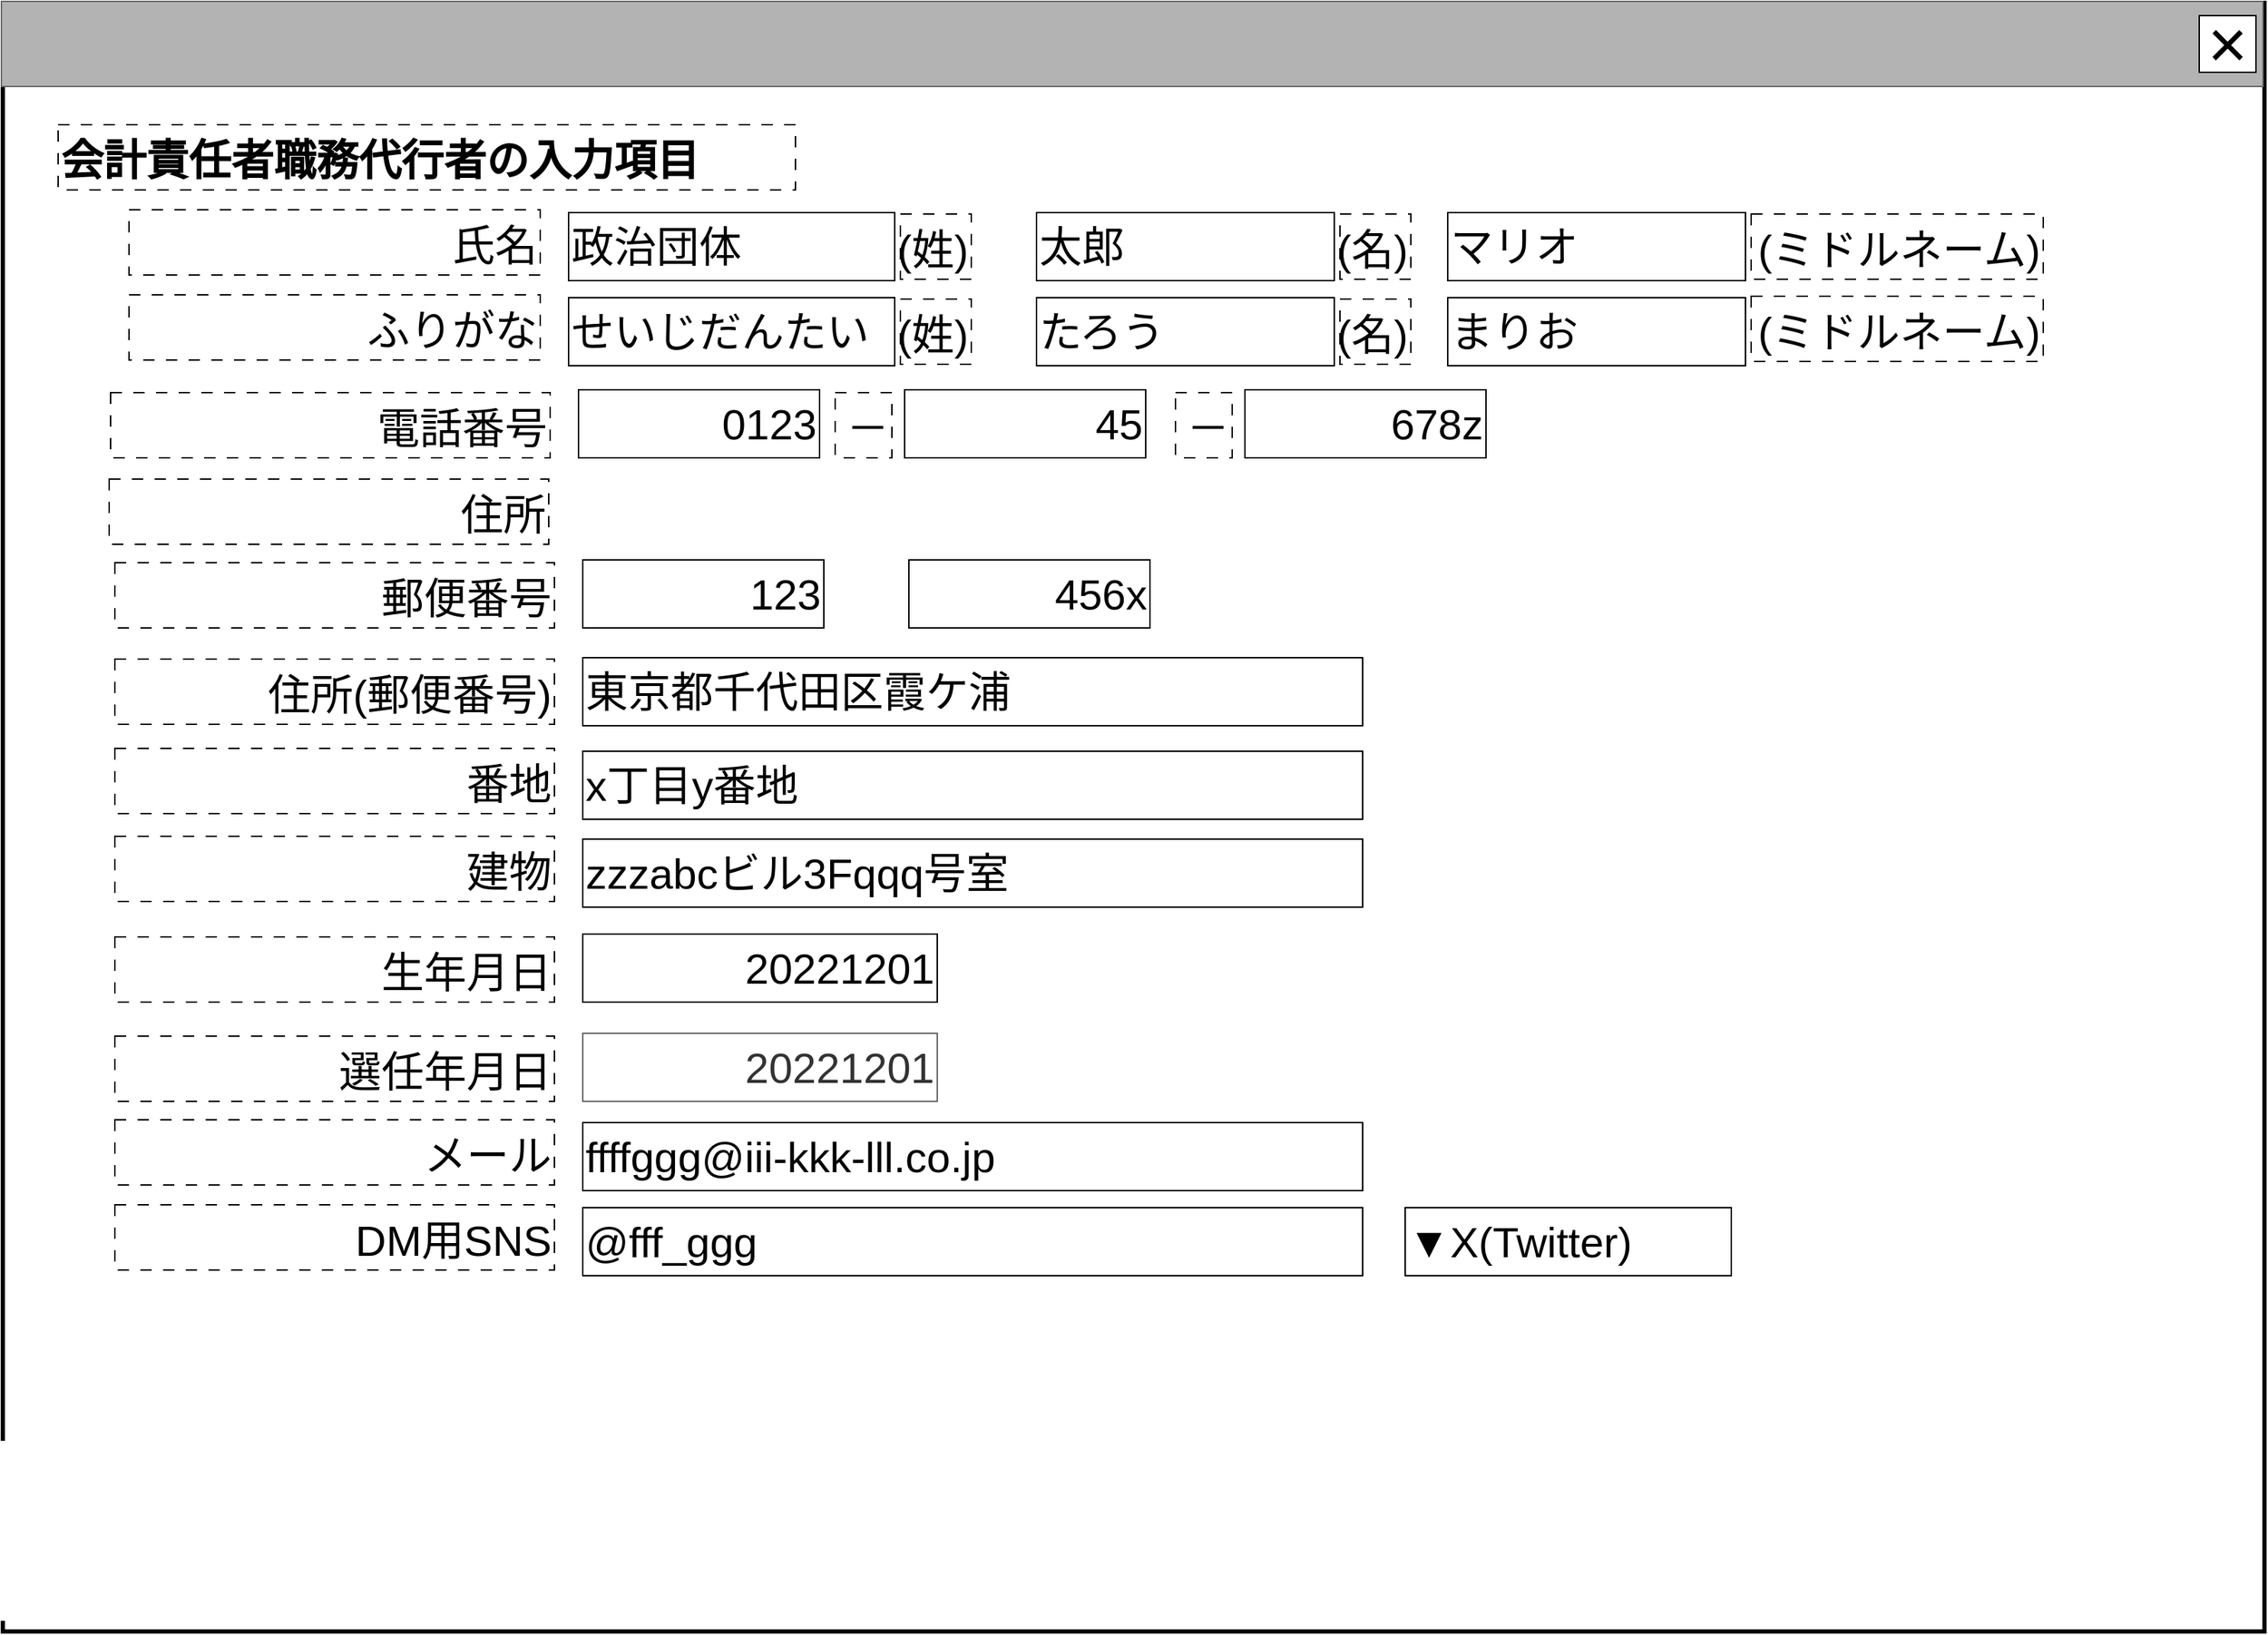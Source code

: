 <mxfile version="23.0.2" type="device">
  <diagram name="ページ1" id="LE8fIzdrHe0wcv1LTvfw">
    <mxGraphModel dx="2833" dy="1673" grid="1" gridSize="10" guides="1" tooltips="1" connect="1" arrows="1" fold="1" page="1" pageScale="1" pageWidth="1600" pageHeight="1200" math="0" shadow="0">
      <root>
        <mxCell id="0" />
        <mxCell id="cFaB45KztUIKXS-_cTrr-4" value="背景" style="locked=1;" parent="0" visible="0" />
        <mxCell id="cFaB45KztUIKXS-_cTrr-5" value="" style="rounded=0;whiteSpace=wrap;html=1;strokeWidth=3;" parent="cFaB45KztUIKXS-_cTrr-4" vertex="1">
          <mxGeometry x="1" y="1" width="1595" height="1180" as="geometry" />
        </mxCell>
        <mxCell id="cFaB45KztUIKXS-_cTrr-6" value="" style="rounded=0;whiteSpace=wrap;html=1;fillColor=#B3B3B3;fontColor=#333333;strokeColor=#666666;" parent="cFaB45KztUIKXS-_cTrr-4" vertex="1">
          <mxGeometry width="1595" height="60" as="geometry" />
        </mxCell>
        <mxCell id="cFaB45KztUIKXS-_cTrr-7" value="&lt;font style=&quot;font-size: 48px;&quot;&gt;×&lt;/font&gt;" style="rounded=0;whiteSpace=wrap;html=1;" parent="cFaB45KztUIKXS-_cTrr-4" vertex="1">
          <mxGeometry x="1550" y="10" width="40" height="40" as="geometry" />
        </mxCell>
        <mxCell id="cFaB45KztUIKXS-_cTrr-8" value="" style="rounded=0;whiteSpace=wrap;html=1;" parent="cFaB45KztUIKXS-_cTrr-4" vertex="1">
          <mxGeometry x="830" y="670" width="120" height="60" as="geometry" />
        </mxCell>
        <mxCell id="cFaB45KztUIKXS-_cTrr-9" value="ウインドウ" style="locked=1;" parent="0" />
        <mxCell id="cFaB45KztUIKXS-_cTrr-10" value="" style="rounded=0;whiteSpace=wrap;html=1;strokeWidth=3;" parent="cFaB45KztUIKXS-_cTrr-9" vertex="1">
          <mxGeometry x="1" y="1" width="1595" height="1149" as="geometry" />
        </mxCell>
        <mxCell id="cFaB45KztUIKXS-_cTrr-11" value="" style="rounded=0;whiteSpace=wrap;html=1;fillColor=#B3B3B3;fontColor=#333333;strokeColor=#666666;" parent="cFaB45KztUIKXS-_cTrr-9" vertex="1">
          <mxGeometry width="1595" height="60" as="geometry" />
        </mxCell>
        <mxCell id="cFaB45KztUIKXS-_cTrr-12" value="&lt;font style=&quot;font-size: 48px;&quot;&gt;×&lt;/font&gt;" style="rounded=0;whiteSpace=wrap;html=1;" parent="cFaB45KztUIKXS-_cTrr-9" vertex="1">
          <mxGeometry x="1550" y="10" width="40" height="40" as="geometry" />
        </mxCell>
        <mxCell id="cFaB45KztUIKXS-_cTrr-14" value="名称未設定レイヤ" style="" parent="0" />
        <mxCell id="Fa45Nr03g6_gKb-Np0pS-1" value="&lt;span style=&quot;font-size: 30px;&quot;&gt;&lt;b&gt;会計責任者職務代行者の入力項目&lt;/b&gt;&lt;/span&gt;" style="rounded=0;whiteSpace=wrap;html=1;align=left;dashed=1;dashPattern=8 8;verticalAlign=bottom;" parent="cFaB45KztUIKXS-_cTrr-14" vertex="1">
          <mxGeometry x="40" y="87" width="520" height="46" as="geometry" />
        </mxCell>
        <mxCell id="Fa45Nr03g6_gKb-Np0pS-2" value="&lt;span style=&quot;font-size: 30px;&quot;&gt;住所(郵便番号)&lt;/span&gt;" style="rounded=0;whiteSpace=wrap;html=1;align=right;dashed=1;dashPattern=8 8;verticalAlign=bottom;" parent="cFaB45KztUIKXS-_cTrr-14" vertex="1">
          <mxGeometry x="80" y="464" width="310" height="46" as="geometry" />
        </mxCell>
        <mxCell id="Fa45Nr03g6_gKb-Np0pS-3" value="&lt;span style=&quot;font-size: 30px;&quot;&gt;番地&lt;/span&gt;" style="rounded=0;whiteSpace=wrap;html=1;align=right;dashed=1;dashPattern=8 8;verticalAlign=bottom;" parent="cFaB45KztUIKXS-_cTrr-14" vertex="1">
          <mxGeometry x="80" y="527" width="310" height="46" as="geometry" />
        </mxCell>
        <mxCell id="Fa45Nr03g6_gKb-Np0pS-4" value="&lt;span style=&quot;font-size: 30px;&quot;&gt;建物&lt;/span&gt;" style="rounded=0;whiteSpace=wrap;html=1;align=right;dashed=1;dashPattern=8 8;verticalAlign=bottom;" parent="cFaB45KztUIKXS-_cTrr-14" vertex="1">
          <mxGeometry x="80" y="589" width="310" height="46" as="geometry" />
        </mxCell>
        <mxCell id="Fa45Nr03g6_gKb-Np0pS-5" value="&lt;span style=&quot;font-size: 30px;&quot;&gt;東京都千代田区霞ケ浦&lt;/span&gt;" style="rounded=0;whiteSpace=wrap;html=1;align=left;" parent="cFaB45KztUIKXS-_cTrr-14" vertex="1">
          <mxGeometry x="410" y="463" width="550" height="48" as="geometry" />
        </mxCell>
        <mxCell id="Fa45Nr03g6_gKb-Np0pS-6" value="&lt;span style=&quot;font-size: 30px;&quot;&gt;x丁目y番地&lt;/span&gt;" style="rounded=0;whiteSpace=wrap;html=1;align=left;" parent="cFaB45KztUIKXS-_cTrr-14" vertex="1">
          <mxGeometry x="410" y="529" width="550" height="48" as="geometry" />
        </mxCell>
        <mxCell id="Fa45Nr03g6_gKb-Np0pS-7" value="&lt;span style=&quot;font-size: 30px;&quot;&gt;zzzabcビル3Fqqq号室&lt;/span&gt;" style="rounded=0;whiteSpace=wrap;html=1;align=left;" parent="cFaB45KztUIKXS-_cTrr-14" vertex="1">
          <mxGeometry x="410" y="591" width="550" height="48" as="geometry" />
        </mxCell>
        <mxCell id="Fa45Nr03g6_gKb-Np0pS-8" value="&lt;span style=&quot;font-size: 30px;&quot;&gt;氏名&lt;/span&gt;" style="rounded=0;whiteSpace=wrap;html=1;align=right;dashed=1;dashPattern=8 8;verticalAlign=bottom;" parent="cFaB45KztUIKXS-_cTrr-14" vertex="1">
          <mxGeometry x="90" y="147" width="290" height="46" as="geometry" />
        </mxCell>
        <mxCell id="Fa45Nr03g6_gKb-Np0pS-9" value="&lt;span style=&quot;font-size: 30px;&quot;&gt;政治団体&lt;/span&gt;" style="rounded=0;whiteSpace=wrap;html=1;align=left;fillColor=#FFFFFF;" parent="cFaB45KztUIKXS-_cTrr-14" vertex="1">
          <mxGeometry x="400" y="149" width="230" height="48" as="geometry" />
        </mxCell>
        <mxCell id="Fa45Nr03g6_gKb-Np0pS-10" value="&lt;span style=&quot;font-size: 30px;&quot;&gt;太郎&lt;/span&gt;" style="rounded=0;whiteSpace=wrap;html=1;align=left;" parent="cFaB45KztUIKXS-_cTrr-14" vertex="1">
          <mxGeometry x="730" y="149" width="210" height="48" as="geometry" />
        </mxCell>
        <mxCell id="Fa45Nr03g6_gKb-Np0pS-11" value="&lt;span style=&quot;font-size: 30px;&quot;&gt;(姓)&lt;/span&gt;" style="rounded=0;whiteSpace=wrap;html=1;align=right;dashed=1;dashPattern=8 8;verticalAlign=bottom;" parent="cFaB45KztUIKXS-_cTrr-14" vertex="1">
          <mxGeometry x="634" y="150" width="50" height="46" as="geometry" />
        </mxCell>
        <mxCell id="Fa45Nr03g6_gKb-Np0pS-12" value="&lt;span style=&quot;font-size: 30px;&quot;&gt;(名)&lt;/span&gt;" style="rounded=0;whiteSpace=wrap;html=1;align=right;dashed=1;dashPattern=8 8;verticalAlign=bottom;" parent="cFaB45KztUIKXS-_cTrr-14" vertex="1">
          <mxGeometry x="944" y="150" width="50" height="46" as="geometry" />
        </mxCell>
        <mxCell id="Fa45Nr03g6_gKb-Np0pS-13" value="&lt;span style=&quot;font-size: 30px;&quot;&gt;ふりがな&lt;/span&gt;" style="rounded=0;whiteSpace=wrap;html=1;align=right;dashed=1;dashPattern=8 8;verticalAlign=bottom;" parent="cFaB45KztUIKXS-_cTrr-14" vertex="1">
          <mxGeometry x="90" y="207" width="290" height="46" as="geometry" />
        </mxCell>
        <mxCell id="Fa45Nr03g6_gKb-Np0pS-14" value="&lt;span style=&quot;font-size: 30px;&quot;&gt;せいじだんたい&lt;/span&gt;" style="rounded=0;whiteSpace=wrap;html=1;align=left;" parent="cFaB45KztUIKXS-_cTrr-14" vertex="1">
          <mxGeometry x="400" y="209" width="230" height="48" as="geometry" />
        </mxCell>
        <mxCell id="Fa45Nr03g6_gKb-Np0pS-15" value="&lt;span style=&quot;font-size: 30px;&quot;&gt;たろう&lt;/span&gt;" style="rounded=0;whiteSpace=wrap;html=1;align=left;" parent="cFaB45KztUIKXS-_cTrr-14" vertex="1">
          <mxGeometry x="730" y="209" width="210" height="48" as="geometry" />
        </mxCell>
        <mxCell id="Fa45Nr03g6_gKb-Np0pS-16" value="&lt;span style=&quot;font-size: 30px;&quot;&gt;(姓)&lt;/span&gt;" style="rounded=0;whiteSpace=wrap;html=1;align=right;dashed=1;dashPattern=8 8;verticalAlign=bottom;" parent="cFaB45KztUIKXS-_cTrr-14" vertex="1">
          <mxGeometry x="634" y="210" width="50" height="46" as="geometry" />
        </mxCell>
        <mxCell id="Fa45Nr03g6_gKb-Np0pS-17" value="&lt;span style=&quot;font-size: 30px;&quot;&gt;(名)&lt;/span&gt;" style="rounded=0;whiteSpace=wrap;html=1;align=right;dashed=1;dashPattern=8 8;verticalAlign=bottom;" parent="cFaB45KztUIKXS-_cTrr-14" vertex="1">
          <mxGeometry x="944" y="210" width="50" height="46" as="geometry" />
        </mxCell>
        <mxCell id="Fa45Nr03g6_gKb-Np0pS-25" value="&lt;span style=&quot;font-size: 30px;&quot;&gt;マリオ&lt;/span&gt;" style="rounded=0;whiteSpace=wrap;html=1;align=left;" parent="cFaB45KztUIKXS-_cTrr-14" vertex="1">
          <mxGeometry x="1020" y="149" width="210" height="48" as="geometry" />
        </mxCell>
        <mxCell id="Fa45Nr03g6_gKb-Np0pS-26" value="&lt;span style=&quot;font-size: 30px;&quot;&gt;(ミドルネーム)&lt;/span&gt;" style="rounded=0;whiteSpace=wrap;html=1;align=right;dashed=1;dashPattern=8 8;verticalAlign=bottom;" parent="cFaB45KztUIKXS-_cTrr-14" vertex="1">
          <mxGeometry x="1234" y="150" width="206" height="46" as="geometry" />
        </mxCell>
        <mxCell id="Fa45Nr03g6_gKb-Np0pS-27" value="&lt;span style=&quot;font-size: 30px;&quot;&gt;まりお&lt;/span&gt;" style="rounded=0;whiteSpace=wrap;html=1;align=left;" parent="cFaB45KztUIKXS-_cTrr-14" vertex="1">
          <mxGeometry x="1020" y="209" width="210" height="48" as="geometry" />
        </mxCell>
        <mxCell id="Fa45Nr03g6_gKb-Np0pS-29" value="&lt;span style=&quot;font-size: 30px;&quot;&gt;(ミドルネーム)&lt;/span&gt;" style="rounded=0;whiteSpace=wrap;html=1;align=right;dashed=1;dashPattern=8 8;verticalAlign=bottom;" parent="cFaB45KztUIKXS-_cTrr-14" vertex="1">
          <mxGeometry x="1234" y="208" width="206" height="46" as="geometry" />
        </mxCell>
        <mxCell id="Fa45Nr03g6_gKb-Np0pS-30" value="&lt;span style=&quot;font-size: 30px;&quot;&gt;住所&lt;/span&gt;" style="rounded=0;whiteSpace=wrap;html=1;align=right;dashed=1;dashPattern=8 8;verticalAlign=bottom;" parent="cFaB45KztUIKXS-_cTrr-14" vertex="1">
          <mxGeometry x="76" y="337" width="310" height="46" as="geometry" />
        </mxCell>
        <mxCell id="Fa45Nr03g6_gKb-Np0pS-31" value="&lt;span style=&quot;font-size: 30px;&quot;&gt;123&lt;br&gt;&lt;/span&gt;" style="rounded=0;whiteSpace=wrap;html=1;align=right;" parent="cFaB45KztUIKXS-_cTrr-14" vertex="1">
          <mxGeometry x="410" y="394" width="170" height="48" as="geometry" />
        </mxCell>
        <mxCell id="Fa45Nr03g6_gKb-Np0pS-32" value="&lt;span style=&quot;font-size: 30px;&quot;&gt;郵便番号&lt;/span&gt;" style="rounded=0;whiteSpace=wrap;html=1;align=right;dashed=1;dashPattern=8 8;verticalAlign=bottom;" parent="cFaB45KztUIKXS-_cTrr-14" vertex="1">
          <mxGeometry x="80" y="396" width="310" height="46" as="geometry" />
        </mxCell>
        <mxCell id="Fa45Nr03g6_gKb-Np0pS-33" value="&lt;span style=&quot;font-size: 30px;&quot;&gt;456x&lt;br&gt;&lt;/span&gt;" style="rounded=0;whiteSpace=wrap;html=1;align=right;" parent="cFaB45KztUIKXS-_cTrr-14" vertex="1">
          <mxGeometry x="640" y="394" width="170" height="48" as="geometry" />
        </mxCell>
        <mxCell id="Fa45Nr03g6_gKb-Np0pS-34" value="&lt;font style=&quot;font-size: 30px;&quot;&gt;0123&lt;/font&gt;" style="rounded=0;whiteSpace=wrap;html=1;align=right;" parent="cFaB45KztUIKXS-_cTrr-14" vertex="1">
          <mxGeometry x="407" y="274" width="170" height="48" as="geometry" />
        </mxCell>
        <mxCell id="Fa45Nr03g6_gKb-Np0pS-35" value="&lt;span style=&quot;font-size: 30px;&quot;&gt;電話番号&lt;/span&gt;" style="rounded=0;whiteSpace=wrap;html=1;align=right;dashed=1;dashPattern=8 8;verticalAlign=bottom;" parent="cFaB45KztUIKXS-_cTrr-14" vertex="1">
          <mxGeometry x="77" y="276" width="310" height="46" as="geometry" />
        </mxCell>
        <mxCell id="Fa45Nr03g6_gKb-Np0pS-36" value="&lt;span style=&quot;font-size: 30px;&quot;&gt;45&lt;br&gt;&lt;/span&gt;" style="rounded=0;whiteSpace=wrap;html=1;align=right;" parent="cFaB45KztUIKXS-_cTrr-14" vertex="1">
          <mxGeometry x="637" y="274" width="170" height="48" as="geometry" />
        </mxCell>
        <mxCell id="Fa45Nr03g6_gKb-Np0pS-37" value="&lt;span style=&quot;font-size: 30px;&quot;&gt;－&lt;/span&gt;" style="rounded=0;whiteSpace=wrap;html=1;align=right;dashed=1;dashPattern=8 8;verticalAlign=bottom;" parent="cFaB45KztUIKXS-_cTrr-14" vertex="1">
          <mxGeometry x="588" y="276" width="40" height="46" as="geometry" />
        </mxCell>
        <mxCell id="Fa45Nr03g6_gKb-Np0pS-38" value="&lt;span style=&quot;font-size: 30px;&quot;&gt;678z&lt;br&gt;&lt;/span&gt;" style="rounded=0;whiteSpace=wrap;html=1;align=right;fillColor=#FFFFFF;" parent="cFaB45KztUIKXS-_cTrr-14" vertex="1">
          <mxGeometry x="877" y="274" width="170" height="48" as="geometry" />
        </mxCell>
        <mxCell id="Fa45Nr03g6_gKb-Np0pS-39" value="&lt;span style=&quot;font-size: 30px;&quot;&gt;－&lt;/span&gt;" style="rounded=0;whiteSpace=wrap;html=1;align=right;dashed=1;dashPattern=8 8;verticalAlign=bottom;" parent="cFaB45KztUIKXS-_cTrr-14" vertex="1">
          <mxGeometry x="828" y="276" width="40" height="46" as="geometry" />
        </mxCell>
        <mxCell id="Fa45Nr03g6_gKb-Np0pS-42" value="&lt;span style=&quot;font-size: 30px;&quot;&gt;メール&lt;/span&gt;" style="rounded=0;whiteSpace=wrap;html=1;align=right;dashed=1;dashPattern=8 8;verticalAlign=bottom;" parent="cFaB45KztUIKXS-_cTrr-14" vertex="1">
          <mxGeometry x="80" y="789" width="310" height="46" as="geometry" />
        </mxCell>
        <mxCell id="Fa45Nr03g6_gKb-Np0pS-43" value="&lt;span style=&quot;font-size: 30px;&quot;&gt;ffffggg@iii-kkk-lll.co.jp&lt;/span&gt;" style="rounded=0;whiteSpace=wrap;html=1;align=left;" parent="cFaB45KztUIKXS-_cTrr-14" vertex="1">
          <mxGeometry x="410" y="791" width="550" height="48" as="geometry" />
        </mxCell>
        <mxCell id="Fa45Nr03g6_gKb-Np0pS-44" value="&lt;span style=&quot;font-size: 30px;&quot;&gt;DM用SNS&lt;/span&gt;" style="rounded=0;whiteSpace=wrap;html=1;align=right;dashed=1;dashPattern=8 8;verticalAlign=bottom;" parent="cFaB45KztUIKXS-_cTrr-14" vertex="1">
          <mxGeometry x="80" y="849" width="310" height="46" as="geometry" />
        </mxCell>
        <mxCell id="Fa45Nr03g6_gKb-Np0pS-45" value="&lt;span style=&quot;font-size: 30px;&quot;&gt;@fff_ggg&lt;/span&gt;" style="rounded=0;whiteSpace=wrap;html=1;align=left;" parent="cFaB45KztUIKXS-_cTrr-14" vertex="1">
          <mxGeometry x="410" y="851" width="550" height="48" as="geometry" />
        </mxCell>
        <mxCell id="Fa45Nr03g6_gKb-Np0pS-46" value="&lt;span style=&quot;font-size: 30px;&quot;&gt;▼X(Twitter)&lt;/span&gt;" style="rounded=0;whiteSpace=wrap;html=1;align=left;" parent="cFaB45KztUIKXS-_cTrr-14" vertex="1">
          <mxGeometry x="990" y="851" width="230" height="48" as="geometry" />
        </mxCell>
        <mxCell id="Fa45Nr03g6_gKb-Np0pS-47" value="&lt;span style=&quot;font-size: 30px;&quot;&gt;生年月日&lt;/span&gt;" style="rounded=0;whiteSpace=wrap;html=1;align=right;dashed=1;dashPattern=8 8;verticalAlign=bottom;" parent="cFaB45KztUIKXS-_cTrr-14" vertex="1">
          <mxGeometry x="80" y="660" width="310" height="46" as="geometry" />
        </mxCell>
        <mxCell id="Fa45Nr03g6_gKb-Np0pS-48" value="&lt;font style=&quot;font-size: 30px;&quot;&gt;20221201&lt;/font&gt;" style="rounded=0;whiteSpace=wrap;html=1;align=right;" parent="cFaB45KztUIKXS-_cTrr-14" vertex="1">
          <mxGeometry x="410" y="658" width="250" height="48" as="geometry" />
        </mxCell>
        <mxCell id="Fa45Nr03g6_gKb-Np0pS-49" value="&lt;span style=&quot;font-size: 30px;&quot;&gt;選任年月日&lt;/span&gt;" style="rounded=0;whiteSpace=wrap;html=1;align=right;dashed=1;dashPattern=8 8;verticalAlign=bottom;" parent="cFaB45KztUIKXS-_cTrr-14" vertex="1">
          <mxGeometry x="80" y="730" width="310" height="46" as="geometry" />
        </mxCell>
        <mxCell id="Fa45Nr03g6_gKb-Np0pS-50" value="&lt;font style=&quot;font-size: 30px;&quot;&gt;20221201&lt;/font&gt;" style="rounded=0;whiteSpace=wrap;html=1;align=right;fillColor=#FFFFFF;fontColor=#333333;strokeColor=#666666;" parent="cFaB45KztUIKXS-_cTrr-14" vertex="1">
          <mxGeometry x="410" y="728" width="250" height="48" as="geometry" />
        </mxCell>
      </root>
    </mxGraphModel>
  </diagram>
</mxfile>

